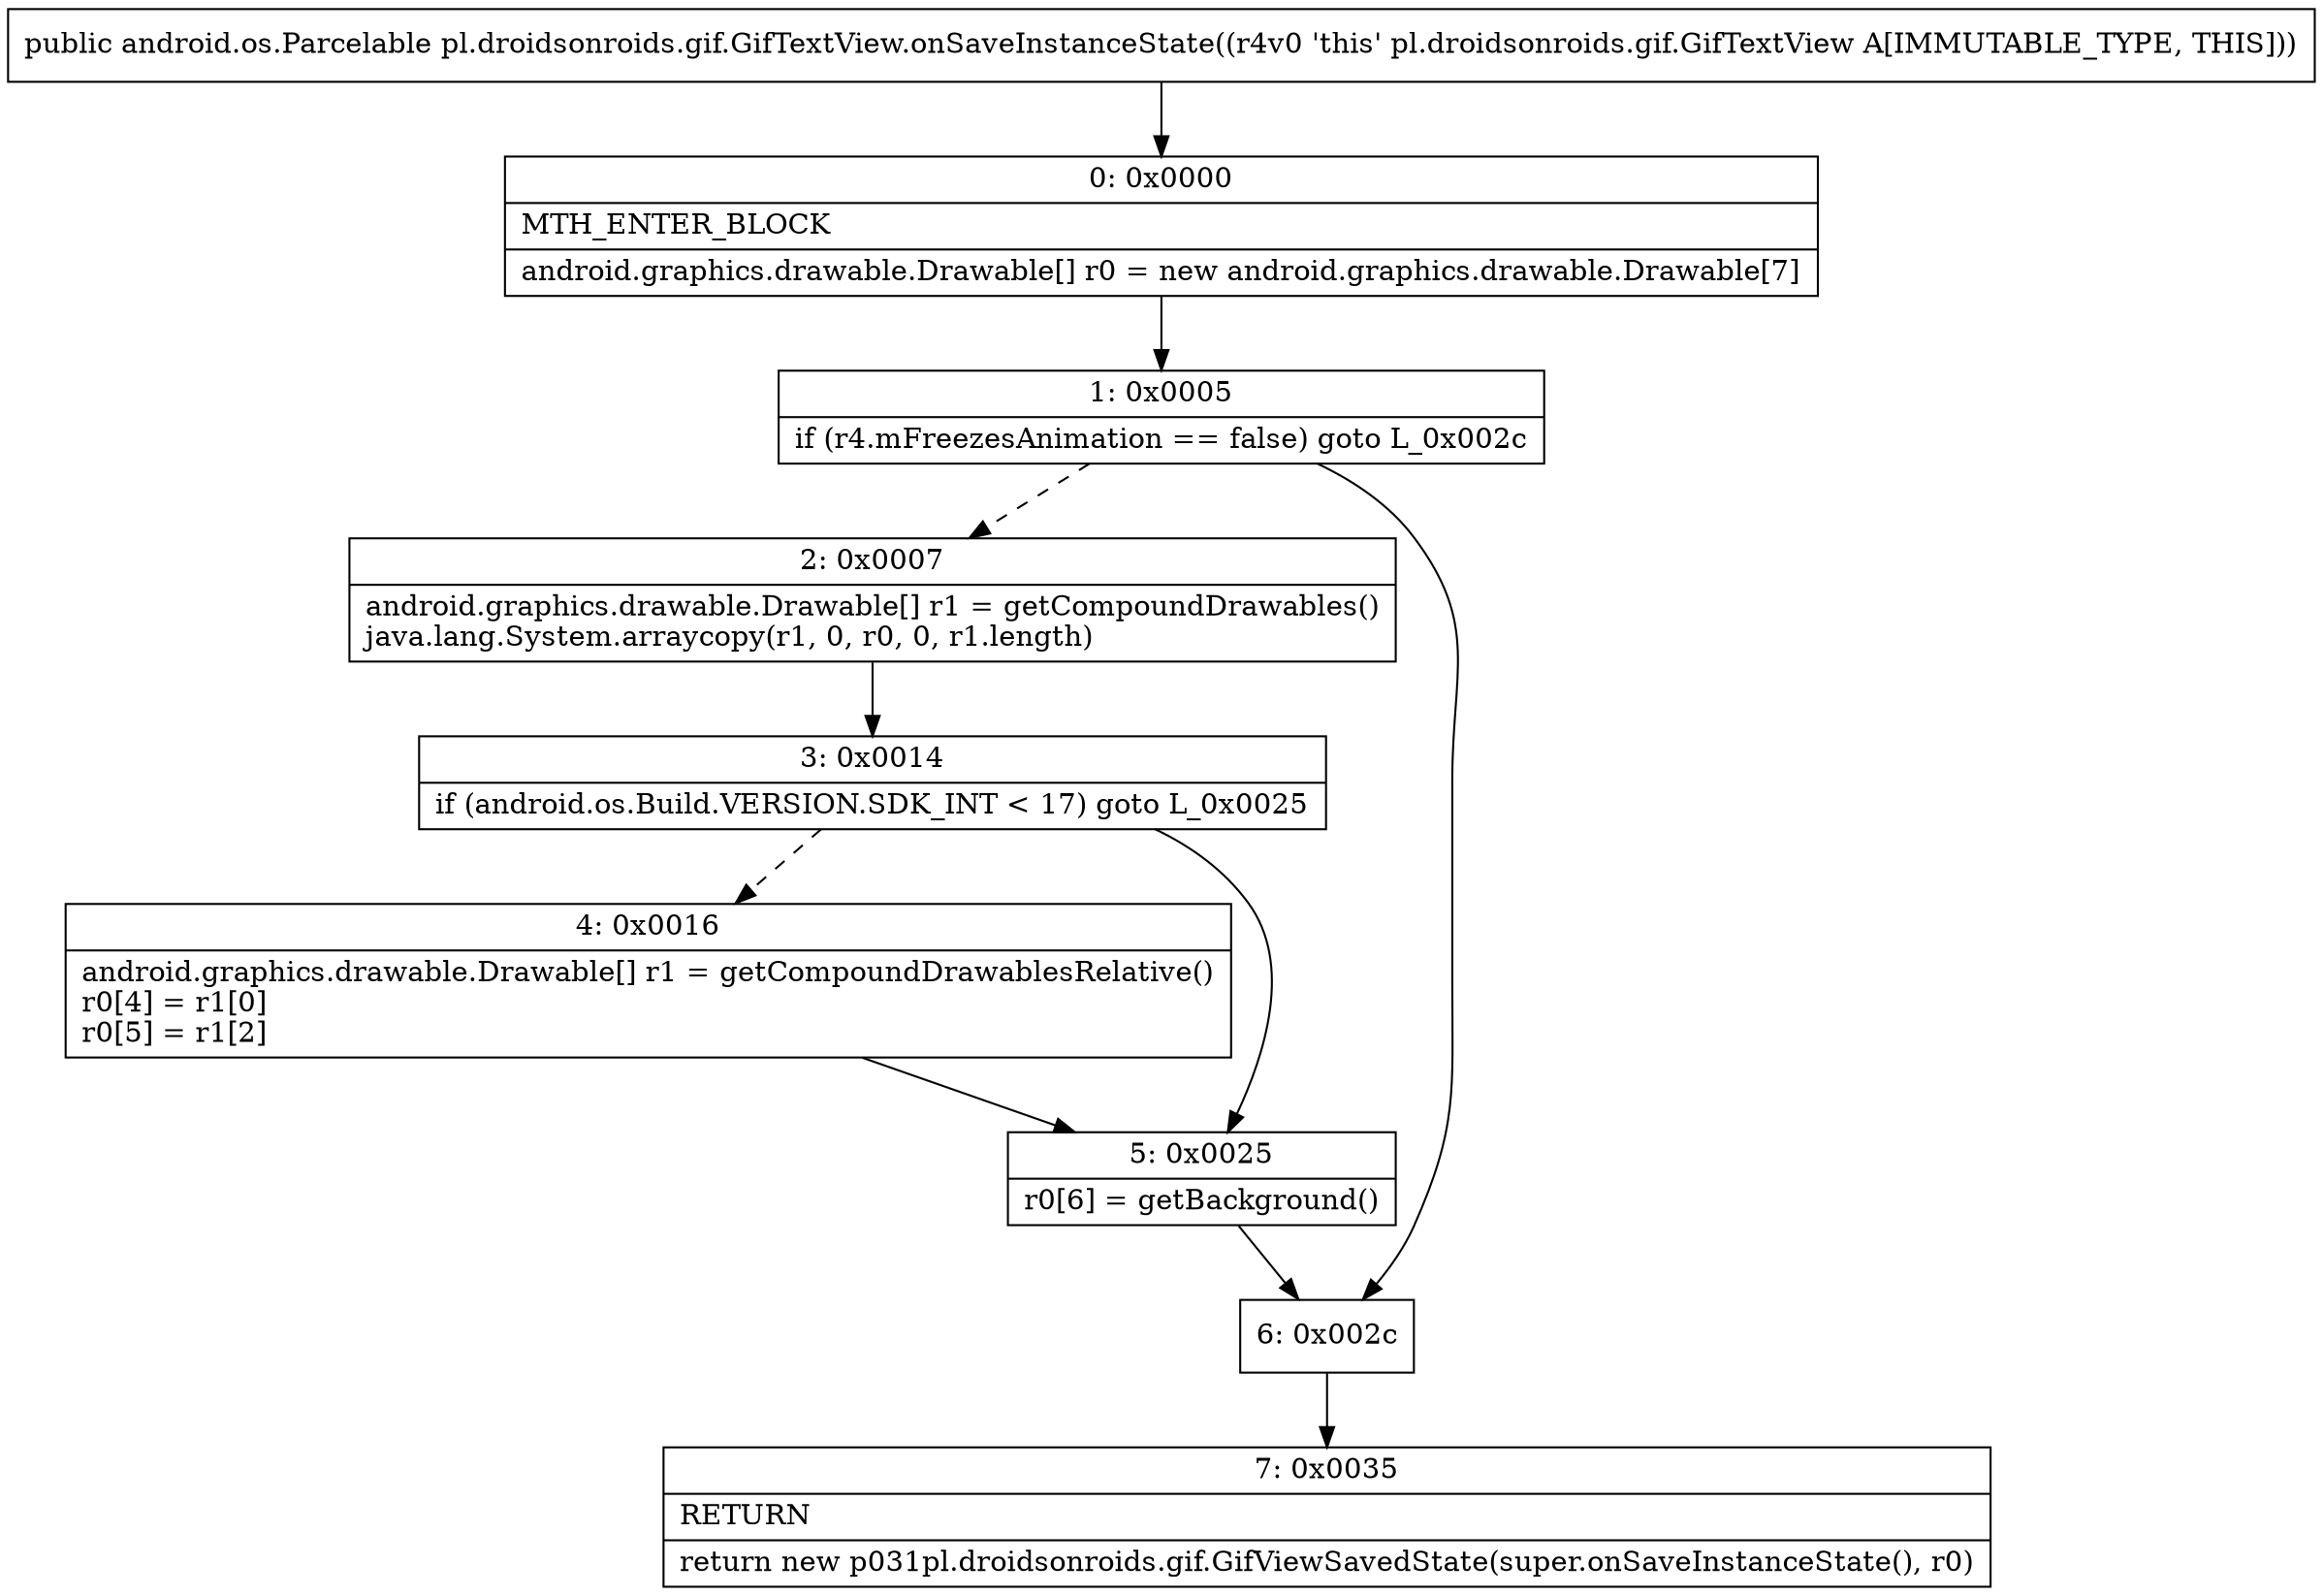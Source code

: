 digraph "CFG forpl.droidsonroids.gif.GifTextView.onSaveInstanceState()Landroid\/os\/Parcelable;" {
Node_0 [shape=record,label="{0\:\ 0x0000|MTH_ENTER_BLOCK\l|android.graphics.drawable.Drawable[] r0 = new android.graphics.drawable.Drawable[7]\l}"];
Node_1 [shape=record,label="{1\:\ 0x0005|if (r4.mFreezesAnimation == false) goto L_0x002c\l}"];
Node_2 [shape=record,label="{2\:\ 0x0007|android.graphics.drawable.Drawable[] r1 = getCompoundDrawables()\ljava.lang.System.arraycopy(r1, 0, r0, 0, r1.length)\l}"];
Node_3 [shape=record,label="{3\:\ 0x0014|if (android.os.Build.VERSION.SDK_INT \< 17) goto L_0x0025\l}"];
Node_4 [shape=record,label="{4\:\ 0x0016|android.graphics.drawable.Drawable[] r1 = getCompoundDrawablesRelative()\lr0[4] = r1[0]\lr0[5] = r1[2]\l}"];
Node_5 [shape=record,label="{5\:\ 0x0025|r0[6] = getBackground()\l}"];
Node_6 [shape=record,label="{6\:\ 0x002c}"];
Node_7 [shape=record,label="{7\:\ 0x0035|RETURN\l|return new p031pl.droidsonroids.gif.GifViewSavedState(super.onSaveInstanceState(), r0)\l}"];
MethodNode[shape=record,label="{public android.os.Parcelable pl.droidsonroids.gif.GifTextView.onSaveInstanceState((r4v0 'this' pl.droidsonroids.gif.GifTextView A[IMMUTABLE_TYPE, THIS])) }"];
MethodNode -> Node_0;
Node_0 -> Node_1;
Node_1 -> Node_2[style=dashed];
Node_1 -> Node_6;
Node_2 -> Node_3;
Node_3 -> Node_4[style=dashed];
Node_3 -> Node_5;
Node_4 -> Node_5;
Node_5 -> Node_6;
Node_6 -> Node_7;
}


